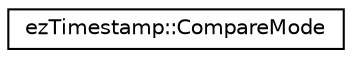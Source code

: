 digraph "Graphical Class Hierarchy"
{
 // LATEX_PDF_SIZE
  edge [fontname="Helvetica",fontsize="10",labelfontname="Helvetica",labelfontsize="10"];
  node [fontname="Helvetica",fontsize="10",shape=record];
  rankdir="LR";
  Node0 [label="ezTimestamp::CompareMode",height=0.2,width=0.4,color="black", fillcolor="white", style="filled",URL="$d0/d21/structez_timestamp_1_1_compare_mode.htm",tooltip=" "];
}
